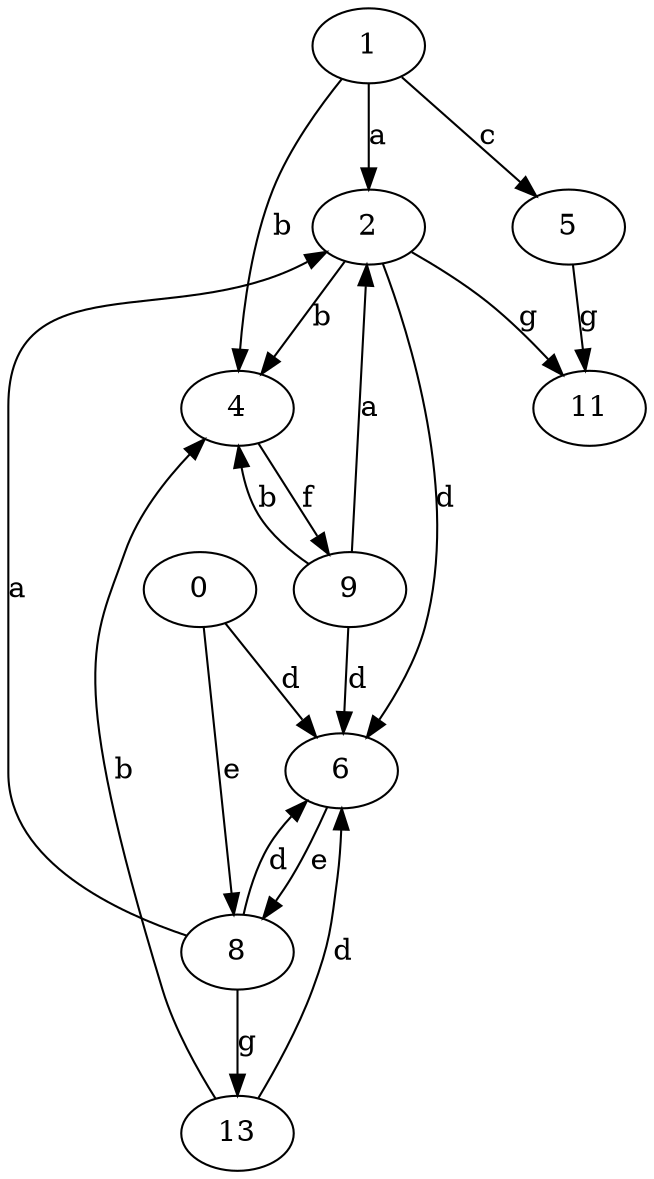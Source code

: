 strict digraph  {
1;
2;
4;
5;
6;
8;
9;
0;
11;
13;
1 -> 2  [label=a];
1 -> 4  [label=b];
1 -> 5  [label=c];
2 -> 4  [label=b];
2 -> 6  [label=d];
2 -> 11  [label=g];
4 -> 9  [label=f];
5 -> 11  [label=g];
6 -> 8  [label=e];
8 -> 2  [label=a];
8 -> 6  [label=d];
8 -> 13  [label=g];
9 -> 2  [label=a];
9 -> 4  [label=b];
9 -> 6  [label=d];
0 -> 6  [label=d];
0 -> 8  [label=e];
13 -> 4  [label=b];
13 -> 6  [label=d];
}
